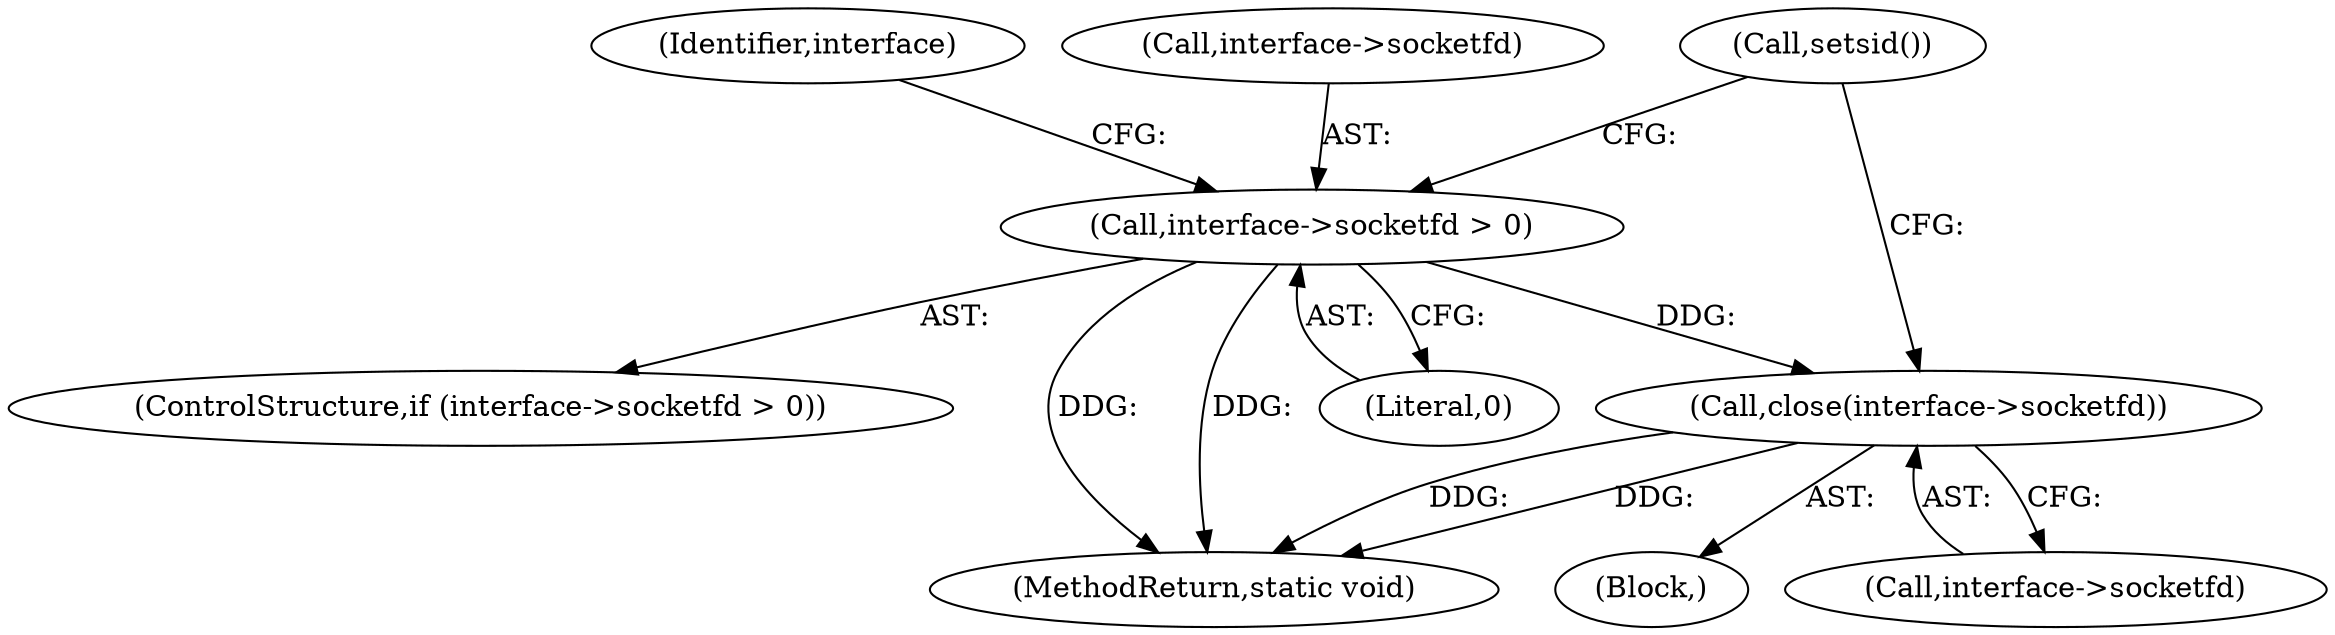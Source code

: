 digraph "0_MAC-Telnet_b69d11727d4f0f8cf719c79e3fb700f55ca03e9a_2@API" {
"1000528" [label="(Call,interface->socketfd > 0)"];
"1000534" [label="(Call,close(interface->socketfd))"];
"1000527" [label="(ControlStructure,if (interface->socketfd > 0))"];
"1000536" [label="(Identifier,interface)"];
"1000705" [label="(MethodReturn,static void)"];
"1000532" [label="(Literal,0)"];
"1000528" [label="(Call,interface->socketfd > 0)"];
"1000533" [label="(Block,)"];
"1000535" [label="(Call,interface->socketfd)"];
"1000538" [label="(Call,setsid())"];
"1000529" [label="(Call,interface->socketfd)"];
"1000534" [label="(Call,close(interface->socketfd))"];
"1000528" -> "1000527"  [label="AST: "];
"1000528" -> "1000532"  [label="CFG: "];
"1000529" -> "1000528"  [label="AST: "];
"1000532" -> "1000528"  [label="AST: "];
"1000536" -> "1000528"  [label="CFG: "];
"1000538" -> "1000528"  [label="CFG: "];
"1000528" -> "1000705"  [label="DDG: "];
"1000528" -> "1000705"  [label="DDG: "];
"1000528" -> "1000534"  [label="DDG: "];
"1000534" -> "1000533"  [label="AST: "];
"1000534" -> "1000535"  [label="CFG: "];
"1000535" -> "1000534"  [label="AST: "];
"1000538" -> "1000534"  [label="CFG: "];
"1000534" -> "1000705"  [label="DDG: "];
"1000534" -> "1000705"  [label="DDG: "];
}

